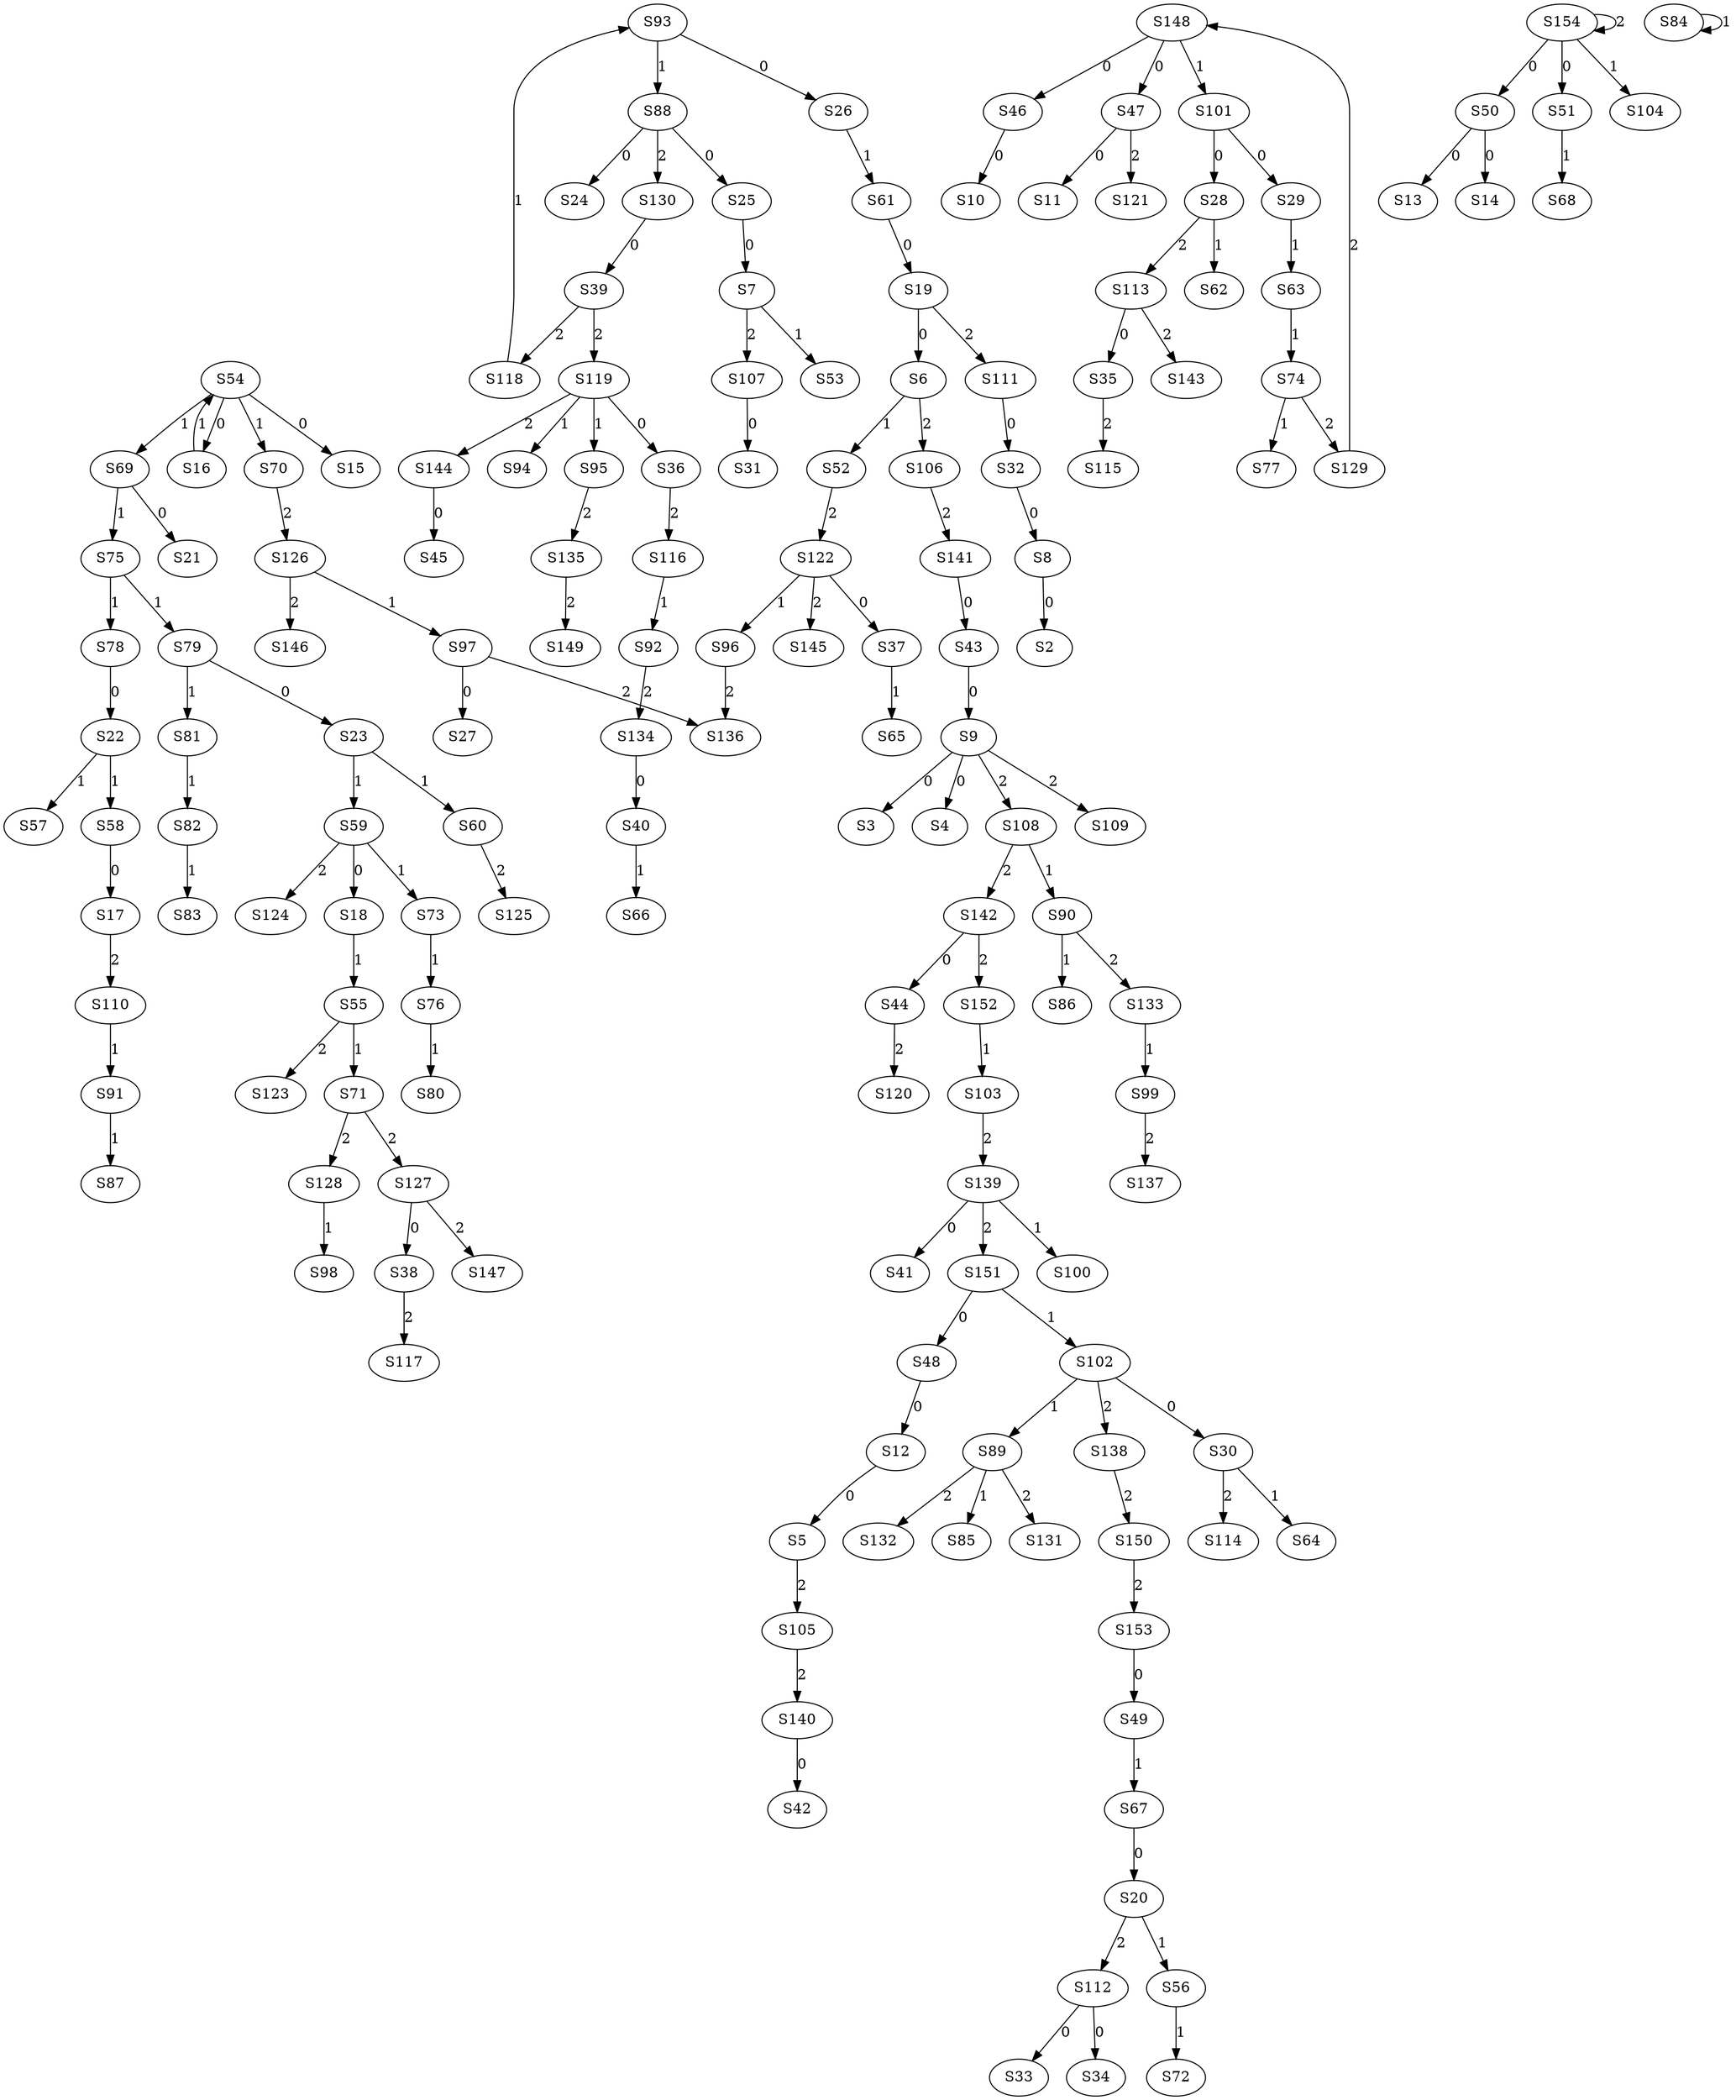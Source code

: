 strict digraph {
	S8 -> S2 [ label = 0 ];
	S9 -> S3 [ label = 0 ];
	S9 -> S4 [ label = 0 ];
	S12 -> S5 [ label = 0 ];
	S19 -> S6 [ label = 0 ];
	S25 -> S7 [ label = 0 ];
	S32 -> S8 [ label = 0 ];
	S43 -> S9 [ label = 0 ];
	S46 -> S10 [ label = 0 ];
	S47 -> S11 [ label = 0 ];
	S48 -> S12 [ label = 0 ];
	S50 -> S13 [ label = 0 ];
	S50 -> S14 [ label = 0 ];
	S54 -> S15 [ label = 0 ];
	S54 -> S16 [ label = 0 ];
	S58 -> S17 [ label = 0 ];
	S59 -> S18 [ label = 0 ];
	S61 -> S19 [ label = 0 ];
	S67 -> S20 [ label = 0 ];
	S69 -> S21 [ label = 0 ];
	S78 -> S22 [ label = 0 ];
	S79 -> S23 [ label = 0 ];
	S88 -> S24 [ label = 0 ];
	S88 -> S25 [ label = 0 ];
	S93 -> S26 [ label = 0 ];
	S97 -> S27 [ label = 0 ];
	S101 -> S28 [ label = 0 ];
	S101 -> S29 [ label = 0 ];
	S102 -> S30 [ label = 0 ];
	S107 -> S31 [ label = 0 ];
	S111 -> S32 [ label = 0 ];
	S112 -> S33 [ label = 0 ];
	S112 -> S34 [ label = 0 ];
	S113 -> S35 [ label = 0 ];
	S119 -> S36 [ label = 0 ];
	S122 -> S37 [ label = 0 ];
	S127 -> S38 [ label = 0 ];
	S130 -> S39 [ label = 0 ];
	S134 -> S40 [ label = 0 ];
	S139 -> S41 [ label = 0 ];
	S140 -> S42 [ label = 0 ];
	S141 -> S43 [ label = 0 ];
	S142 -> S44 [ label = 0 ];
	S144 -> S45 [ label = 0 ];
	S148 -> S46 [ label = 0 ];
	S148 -> S47 [ label = 0 ];
	S151 -> S48 [ label = 0 ];
	S153 -> S49 [ label = 0 ];
	S154 -> S50 [ label = 0 ];
	S154 -> S51 [ label = 0 ];
	S6 -> S52 [ label = 1 ];
	S7 -> S53 [ label = 1 ];
	S16 -> S54 [ label = 1 ];
	S18 -> S55 [ label = 1 ];
	S20 -> S56 [ label = 1 ];
	S22 -> S57 [ label = 1 ];
	S22 -> S58 [ label = 1 ];
	S23 -> S59 [ label = 1 ];
	S23 -> S60 [ label = 1 ];
	S26 -> S61 [ label = 1 ];
	S28 -> S62 [ label = 1 ];
	S29 -> S63 [ label = 1 ];
	S30 -> S64 [ label = 1 ];
	S37 -> S65 [ label = 1 ];
	S40 -> S66 [ label = 1 ];
	S49 -> S67 [ label = 1 ];
	S51 -> S68 [ label = 1 ];
	S54 -> S69 [ label = 1 ];
	S54 -> S70 [ label = 1 ];
	S55 -> S71 [ label = 1 ];
	S56 -> S72 [ label = 1 ];
	S59 -> S73 [ label = 1 ];
	S63 -> S74 [ label = 1 ];
	S69 -> S75 [ label = 1 ];
	S73 -> S76 [ label = 1 ];
	S74 -> S77 [ label = 1 ];
	S75 -> S78 [ label = 1 ];
	S75 -> S79 [ label = 1 ];
	S76 -> S80 [ label = 1 ];
	S79 -> S81 [ label = 1 ];
	S81 -> S82 [ label = 1 ];
	S82 -> S83 [ label = 1 ];
	S84 -> S84 [ label = 1 ];
	S89 -> S85 [ label = 1 ];
	S90 -> S86 [ label = 1 ];
	S91 -> S87 [ label = 1 ];
	S93 -> S88 [ label = 1 ];
	S102 -> S89 [ label = 1 ];
	S108 -> S90 [ label = 1 ];
	S110 -> S91 [ label = 1 ];
	S116 -> S92 [ label = 1 ];
	S118 -> S93 [ label = 1 ];
	S119 -> S94 [ label = 1 ];
	S119 -> S95 [ label = 1 ];
	S122 -> S96 [ label = 1 ];
	S126 -> S97 [ label = 1 ];
	S128 -> S98 [ label = 1 ];
	S133 -> S99 [ label = 1 ];
	S139 -> S100 [ label = 1 ];
	S148 -> S101 [ label = 1 ];
	S151 -> S102 [ label = 1 ];
	S152 -> S103 [ label = 1 ];
	S154 -> S104 [ label = 1 ];
	S5 -> S105 [ label = 2 ];
	S6 -> S106 [ label = 2 ];
	S7 -> S107 [ label = 2 ];
	S9 -> S108 [ label = 2 ];
	S9 -> S109 [ label = 2 ];
	S17 -> S110 [ label = 2 ];
	S19 -> S111 [ label = 2 ];
	S20 -> S112 [ label = 2 ];
	S28 -> S113 [ label = 2 ];
	S30 -> S114 [ label = 2 ];
	S35 -> S115 [ label = 2 ];
	S36 -> S116 [ label = 2 ];
	S38 -> S117 [ label = 2 ];
	S39 -> S118 [ label = 2 ];
	S39 -> S119 [ label = 2 ];
	S44 -> S120 [ label = 2 ];
	S47 -> S121 [ label = 2 ];
	S52 -> S122 [ label = 2 ];
	S55 -> S123 [ label = 2 ];
	S59 -> S124 [ label = 2 ];
	S60 -> S125 [ label = 2 ];
	S70 -> S126 [ label = 2 ];
	S71 -> S127 [ label = 2 ];
	S71 -> S128 [ label = 2 ];
	S74 -> S129 [ label = 2 ];
	S88 -> S130 [ label = 2 ];
	S89 -> S131 [ label = 2 ];
	S89 -> S132 [ label = 2 ];
	S90 -> S133 [ label = 2 ];
	S92 -> S134 [ label = 2 ];
	S95 -> S135 [ label = 2 ];
	S97 -> S136 [ label = 2 ];
	S99 -> S137 [ label = 2 ];
	S102 -> S138 [ label = 2 ];
	S103 -> S139 [ label = 2 ];
	S105 -> S140 [ label = 2 ];
	S106 -> S141 [ label = 2 ];
	S108 -> S142 [ label = 2 ];
	S113 -> S143 [ label = 2 ];
	S119 -> S144 [ label = 2 ];
	S122 -> S145 [ label = 2 ];
	S126 -> S146 [ label = 2 ];
	S127 -> S147 [ label = 2 ];
	S129 -> S148 [ label = 2 ];
	S135 -> S149 [ label = 2 ];
	S138 -> S150 [ label = 2 ];
	S139 -> S151 [ label = 2 ];
	S142 -> S152 [ label = 2 ];
	S150 -> S153 [ label = 2 ];
	S154 -> S154 [ label = 2 ];
	S96 -> S136 [ label = 2 ];
}